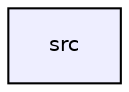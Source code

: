 digraph G {
  compound=true
  node [ fontsize="10", fontname="Helvetica"];
  edge [ labelfontsize="10", labelfontname="Helvetica"];
  dir_2959aa166e54569671df4243f7ed35a9 [shape=box, label="src", style="filled", fillcolor="#eeeeff", pencolor="black", URL="dir_2959aa166e54569671df4243f7ed35a9.html"];
}
